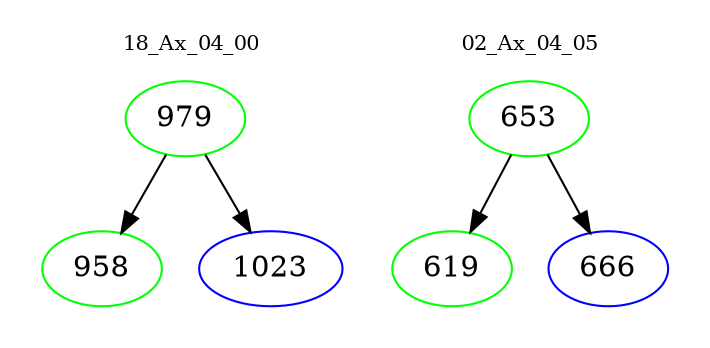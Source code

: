 digraph{
subgraph cluster_0 {
color = white
label = "18_Ax_04_00";
fontsize=10;
T0_979 [label="979", color="green"]
T0_979 -> T0_958 [color="black"]
T0_958 [label="958", color="green"]
T0_979 -> T0_1023 [color="black"]
T0_1023 [label="1023", color="blue"]
}
subgraph cluster_1 {
color = white
label = "02_Ax_04_05";
fontsize=10;
T1_653 [label="653", color="green"]
T1_653 -> T1_619 [color="black"]
T1_619 [label="619", color="green"]
T1_653 -> T1_666 [color="black"]
T1_666 [label="666", color="blue"]
}
}
